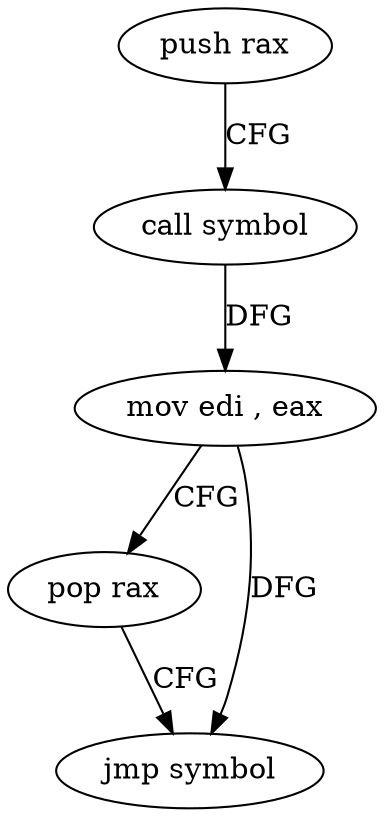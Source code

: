 digraph "func" {
"4207328" [label = "push rax" ]
"4207329" [label = "call symbol" ]
"4207334" [label = "mov edi , eax" ]
"4207336" [label = "pop rax" ]
"4207337" [label = "jmp symbol" ]
"4207328" -> "4207329" [ label = "CFG" ]
"4207329" -> "4207334" [ label = "DFG" ]
"4207334" -> "4207336" [ label = "CFG" ]
"4207334" -> "4207337" [ label = "DFG" ]
"4207336" -> "4207337" [ label = "CFG" ]
}
